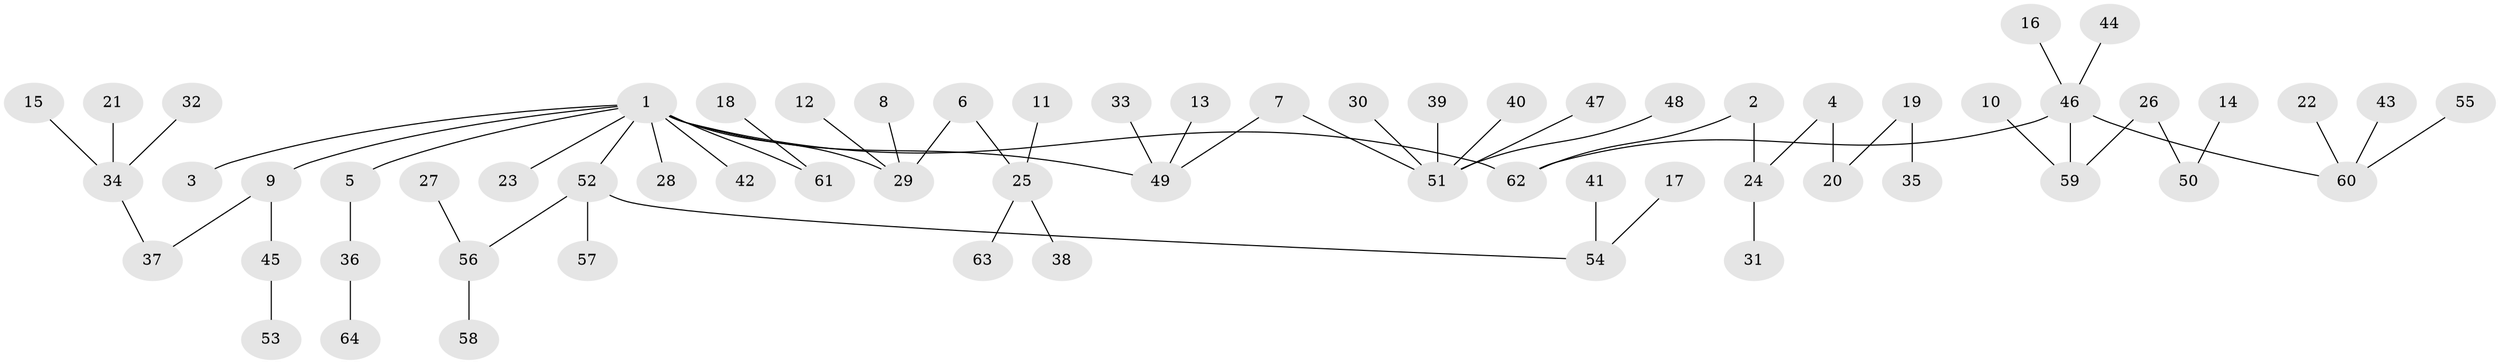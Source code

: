 // original degree distribution, {9: 0.007874015748031496, 3: 0.11811023622047244, 5: 0.06299212598425197, 2: 0.2440944881889764, 1: 0.5039370078740157, 4: 0.06299212598425197}
// Generated by graph-tools (version 1.1) at 2025/26/03/09/25 03:26:31]
// undirected, 64 vertices, 63 edges
graph export_dot {
graph [start="1"]
  node [color=gray90,style=filled];
  1;
  2;
  3;
  4;
  5;
  6;
  7;
  8;
  9;
  10;
  11;
  12;
  13;
  14;
  15;
  16;
  17;
  18;
  19;
  20;
  21;
  22;
  23;
  24;
  25;
  26;
  27;
  28;
  29;
  30;
  31;
  32;
  33;
  34;
  35;
  36;
  37;
  38;
  39;
  40;
  41;
  42;
  43;
  44;
  45;
  46;
  47;
  48;
  49;
  50;
  51;
  52;
  53;
  54;
  55;
  56;
  57;
  58;
  59;
  60;
  61;
  62;
  63;
  64;
  1 -- 3 [weight=1.0];
  1 -- 5 [weight=1.0];
  1 -- 9 [weight=1.0];
  1 -- 23 [weight=1.0];
  1 -- 28 [weight=1.0];
  1 -- 29 [weight=1.0];
  1 -- 42 [weight=1.0];
  1 -- 49 [weight=1.0];
  1 -- 52 [weight=1.0];
  1 -- 61 [weight=1.0];
  1 -- 62 [weight=1.0];
  2 -- 24 [weight=1.0];
  2 -- 62 [weight=1.0];
  4 -- 20 [weight=1.0];
  4 -- 24 [weight=1.0];
  5 -- 36 [weight=1.0];
  6 -- 25 [weight=1.0];
  6 -- 29 [weight=1.0];
  7 -- 49 [weight=1.0];
  7 -- 51 [weight=1.0];
  8 -- 29 [weight=1.0];
  9 -- 37 [weight=1.0];
  9 -- 45 [weight=1.0];
  10 -- 59 [weight=1.0];
  11 -- 25 [weight=1.0];
  12 -- 29 [weight=1.0];
  13 -- 49 [weight=1.0];
  14 -- 50 [weight=1.0];
  15 -- 34 [weight=1.0];
  16 -- 46 [weight=1.0];
  17 -- 54 [weight=1.0];
  18 -- 61 [weight=1.0];
  19 -- 20 [weight=1.0];
  19 -- 35 [weight=1.0];
  21 -- 34 [weight=1.0];
  22 -- 60 [weight=1.0];
  24 -- 31 [weight=1.0];
  25 -- 38 [weight=1.0];
  25 -- 63 [weight=1.0];
  26 -- 50 [weight=1.0];
  26 -- 59 [weight=1.0];
  27 -- 56 [weight=1.0];
  30 -- 51 [weight=1.0];
  32 -- 34 [weight=1.0];
  33 -- 49 [weight=1.0];
  34 -- 37 [weight=1.0];
  36 -- 64 [weight=1.0];
  39 -- 51 [weight=1.0];
  40 -- 51 [weight=1.0];
  41 -- 54 [weight=1.0];
  43 -- 60 [weight=1.0];
  44 -- 46 [weight=1.0];
  45 -- 53 [weight=1.0];
  46 -- 59 [weight=1.0];
  46 -- 60 [weight=1.0];
  46 -- 62 [weight=1.0];
  47 -- 51 [weight=1.0];
  48 -- 51 [weight=1.0];
  52 -- 54 [weight=1.0];
  52 -- 56 [weight=1.0];
  52 -- 57 [weight=1.0];
  55 -- 60 [weight=1.0];
  56 -- 58 [weight=1.0];
}
